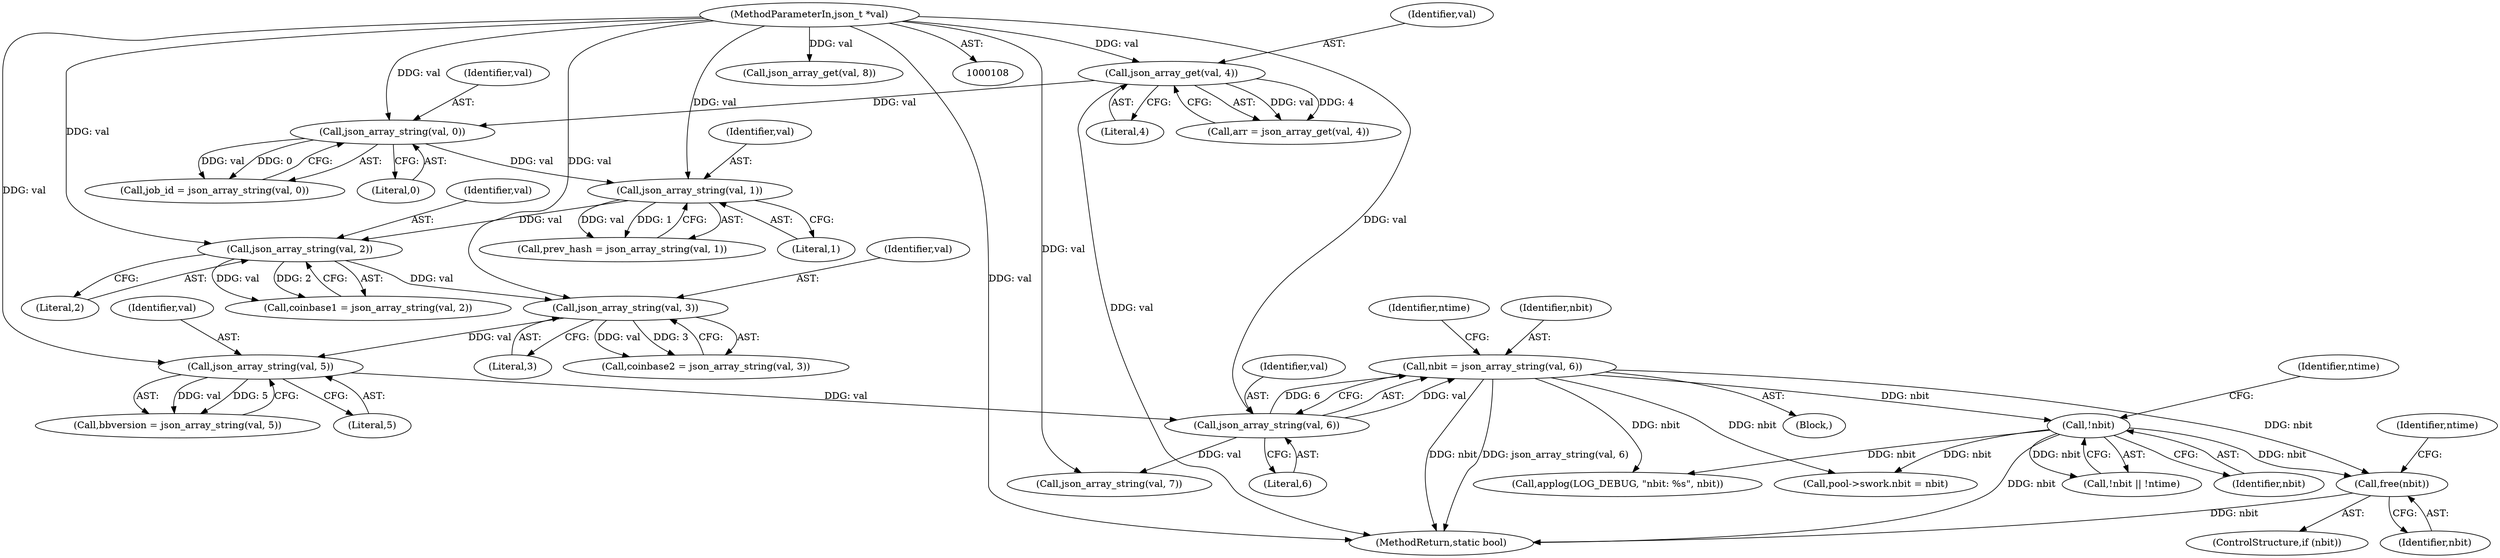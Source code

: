 digraph "0_sgminer_910c36089940e81fb85c65b8e63dcd2fac71470c@API" {
"1000235" [label="(Call,free(nbit))"];
"1000208" [label="(Call,!nbit)"];
"1000175" [label="(Call,nbit = json_array_string(val, 6))"];
"1000177" [label="(Call,json_array_string(val, 6))"];
"1000172" [label="(Call,json_array_string(val, 5))"];
"1000167" [label="(Call,json_array_string(val, 3))"];
"1000162" [label="(Call,json_array_string(val, 2))"];
"1000157" [label="(Call,json_array_string(val, 1))"];
"1000152" [label="(Call,json_array_string(val, 0))"];
"1000135" [label="(Call,json_array_get(val, 4))"];
"1000110" [label="(MethodParameterIn,json_t *val)"];
"1000233" [label="(ControlStructure,if (nbit))"];
"1000181" [label="(Identifier,ntime)"];
"1000768" [label="(MethodReturn,static bool)"];
"1000162" [label="(Call,json_array_string(val, 2))"];
"1000155" [label="(Call,prev_hash = json_array_string(val, 1))"];
"1000182" [label="(Call,json_array_string(val, 7))"];
"1000172" [label="(Call,json_array_string(val, 5))"];
"1000160" [label="(Call,coinbase1 = json_array_string(val, 2))"];
"1000163" [label="(Identifier,val)"];
"1000310" [label="(Call,pool->swork.nbit = nbit)"];
"1000209" [label="(Identifier,nbit)"];
"1000169" [label="(Literal,3)"];
"1000168" [label="(Identifier,val)"];
"1000154" [label="(Literal,0)"];
"1000153" [label="(Identifier,val)"];
"1000152" [label="(Call,json_array_string(val, 0))"];
"1000188" [label="(Call,json_array_get(val, 8))"];
"1000170" [label="(Call,bbversion = json_array_string(val, 5))"];
"1000173" [label="(Identifier,val)"];
"1000235" [label="(Call,free(nbit))"];
"1000135" [label="(Call,json_array_get(val, 4))"];
"1000136" [label="(Identifier,val)"];
"1000176" [label="(Identifier,nbit)"];
"1000174" [label="(Literal,5)"];
"1000150" [label="(Call,job_id = json_array_string(val, 0))"];
"1000137" [label="(Literal,4)"];
"1000164" [label="(Literal,2)"];
"1000175" [label="(Call,nbit = json_array_string(val, 6))"];
"1000207" [label="(Call,!nbit || !ntime)"];
"1000726" [label="(Call,applog(LOG_DEBUG, \"nbit: %s\", nbit))"];
"1000167" [label="(Call,json_array_string(val, 3))"];
"1000177" [label="(Call,json_array_string(val, 6))"];
"1000179" [label="(Literal,6)"];
"1000211" [label="(Identifier,ntime)"];
"1000157" [label="(Call,json_array_string(val, 1))"];
"1000178" [label="(Identifier,val)"];
"1000159" [label="(Literal,1)"];
"1000238" [label="(Identifier,ntime)"];
"1000133" [label="(Call,arr = json_array_get(val, 4))"];
"1000236" [label="(Identifier,nbit)"];
"1000111" [label="(Block,)"];
"1000110" [label="(MethodParameterIn,json_t *val)"];
"1000208" [label="(Call,!nbit)"];
"1000165" [label="(Call,coinbase2 = json_array_string(val, 3))"];
"1000158" [label="(Identifier,val)"];
"1000235" -> "1000233"  [label="AST: "];
"1000235" -> "1000236"  [label="CFG: "];
"1000236" -> "1000235"  [label="AST: "];
"1000238" -> "1000235"  [label="CFG: "];
"1000235" -> "1000768"  [label="DDG: nbit"];
"1000208" -> "1000235"  [label="DDG: nbit"];
"1000175" -> "1000235"  [label="DDG: nbit"];
"1000208" -> "1000207"  [label="AST: "];
"1000208" -> "1000209"  [label="CFG: "];
"1000209" -> "1000208"  [label="AST: "];
"1000211" -> "1000208"  [label="CFG: "];
"1000207" -> "1000208"  [label="CFG: "];
"1000208" -> "1000768"  [label="DDG: nbit"];
"1000208" -> "1000207"  [label="DDG: nbit"];
"1000175" -> "1000208"  [label="DDG: nbit"];
"1000208" -> "1000310"  [label="DDG: nbit"];
"1000208" -> "1000726"  [label="DDG: nbit"];
"1000175" -> "1000111"  [label="AST: "];
"1000175" -> "1000177"  [label="CFG: "];
"1000176" -> "1000175"  [label="AST: "];
"1000177" -> "1000175"  [label="AST: "];
"1000181" -> "1000175"  [label="CFG: "];
"1000175" -> "1000768"  [label="DDG: nbit"];
"1000175" -> "1000768"  [label="DDG: json_array_string(val, 6)"];
"1000177" -> "1000175"  [label="DDG: val"];
"1000177" -> "1000175"  [label="DDG: 6"];
"1000175" -> "1000310"  [label="DDG: nbit"];
"1000175" -> "1000726"  [label="DDG: nbit"];
"1000177" -> "1000179"  [label="CFG: "];
"1000178" -> "1000177"  [label="AST: "];
"1000179" -> "1000177"  [label="AST: "];
"1000172" -> "1000177"  [label="DDG: val"];
"1000110" -> "1000177"  [label="DDG: val"];
"1000177" -> "1000182"  [label="DDG: val"];
"1000172" -> "1000170"  [label="AST: "];
"1000172" -> "1000174"  [label="CFG: "];
"1000173" -> "1000172"  [label="AST: "];
"1000174" -> "1000172"  [label="AST: "];
"1000170" -> "1000172"  [label="CFG: "];
"1000172" -> "1000170"  [label="DDG: val"];
"1000172" -> "1000170"  [label="DDG: 5"];
"1000167" -> "1000172"  [label="DDG: val"];
"1000110" -> "1000172"  [label="DDG: val"];
"1000167" -> "1000165"  [label="AST: "];
"1000167" -> "1000169"  [label="CFG: "];
"1000168" -> "1000167"  [label="AST: "];
"1000169" -> "1000167"  [label="AST: "];
"1000165" -> "1000167"  [label="CFG: "];
"1000167" -> "1000165"  [label="DDG: val"];
"1000167" -> "1000165"  [label="DDG: 3"];
"1000162" -> "1000167"  [label="DDG: val"];
"1000110" -> "1000167"  [label="DDG: val"];
"1000162" -> "1000160"  [label="AST: "];
"1000162" -> "1000164"  [label="CFG: "];
"1000163" -> "1000162"  [label="AST: "];
"1000164" -> "1000162"  [label="AST: "];
"1000160" -> "1000162"  [label="CFG: "];
"1000162" -> "1000160"  [label="DDG: val"];
"1000162" -> "1000160"  [label="DDG: 2"];
"1000157" -> "1000162"  [label="DDG: val"];
"1000110" -> "1000162"  [label="DDG: val"];
"1000157" -> "1000155"  [label="AST: "];
"1000157" -> "1000159"  [label="CFG: "];
"1000158" -> "1000157"  [label="AST: "];
"1000159" -> "1000157"  [label="AST: "];
"1000155" -> "1000157"  [label="CFG: "];
"1000157" -> "1000155"  [label="DDG: val"];
"1000157" -> "1000155"  [label="DDG: 1"];
"1000152" -> "1000157"  [label="DDG: val"];
"1000110" -> "1000157"  [label="DDG: val"];
"1000152" -> "1000150"  [label="AST: "];
"1000152" -> "1000154"  [label="CFG: "];
"1000153" -> "1000152"  [label="AST: "];
"1000154" -> "1000152"  [label="AST: "];
"1000150" -> "1000152"  [label="CFG: "];
"1000152" -> "1000150"  [label="DDG: val"];
"1000152" -> "1000150"  [label="DDG: 0"];
"1000135" -> "1000152"  [label="DDG: val"];
"1000110" -> "1000152"  [label="DDG: val"];
"1000135" -> "1000133"  [label="AST: "];
"1000135" -> "1000137"  [label="CFG: "];
"1000136" -> "1000135"  [label="AST: "];
"1000137" -> "1000135"  [label="AST: "];
"1000133" -> "1000135"  [label="CFG: "];
"1000135" -> "1000768"  [label="DDG: val"];
"1000135" -> "1000133"  [label="DDG: val"];
"1000135" -> "1000133"  [label="DDG: 4"];
"1000110" -> "1000135"  [label="DDG: val"];
"1000110" -> "1000108"  [label="AST: "];
"1000110" -> "1000768"  [label="DDG: val"];
"1000110" -> "1000182"  [label="DDG: val"];
"1000110" -> "1000188"  [label="DDG: val"];
}
